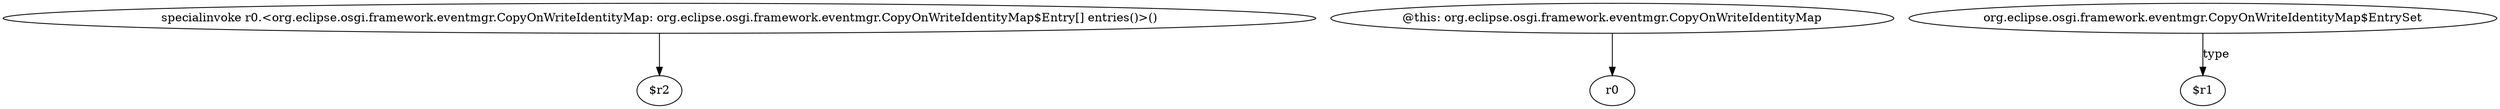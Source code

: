digraph g {
0[label="specialinvoke r0.<org.eclipse.osgi.framework.eventmgr.CopyOnWriteIdentityMap: org.eclipse.osgi.framework.eventmgr.CopyOnWriteIdentityMap$Entry[] entries()>()"]
1[label="$r2"]
0->1[label=""]
2[label="@this: org.eclipse.osgi.framework.eventmgr.CopyOnWriteIdentityMap"]
3[label="r0"]
2->3[label=""]
4[label="org.eclipse.osgi.framework.eventmgr.CopyOnWriteIdentityMap$EntrySet"]
5[label="$r1"]
4->5[label="type"]
}